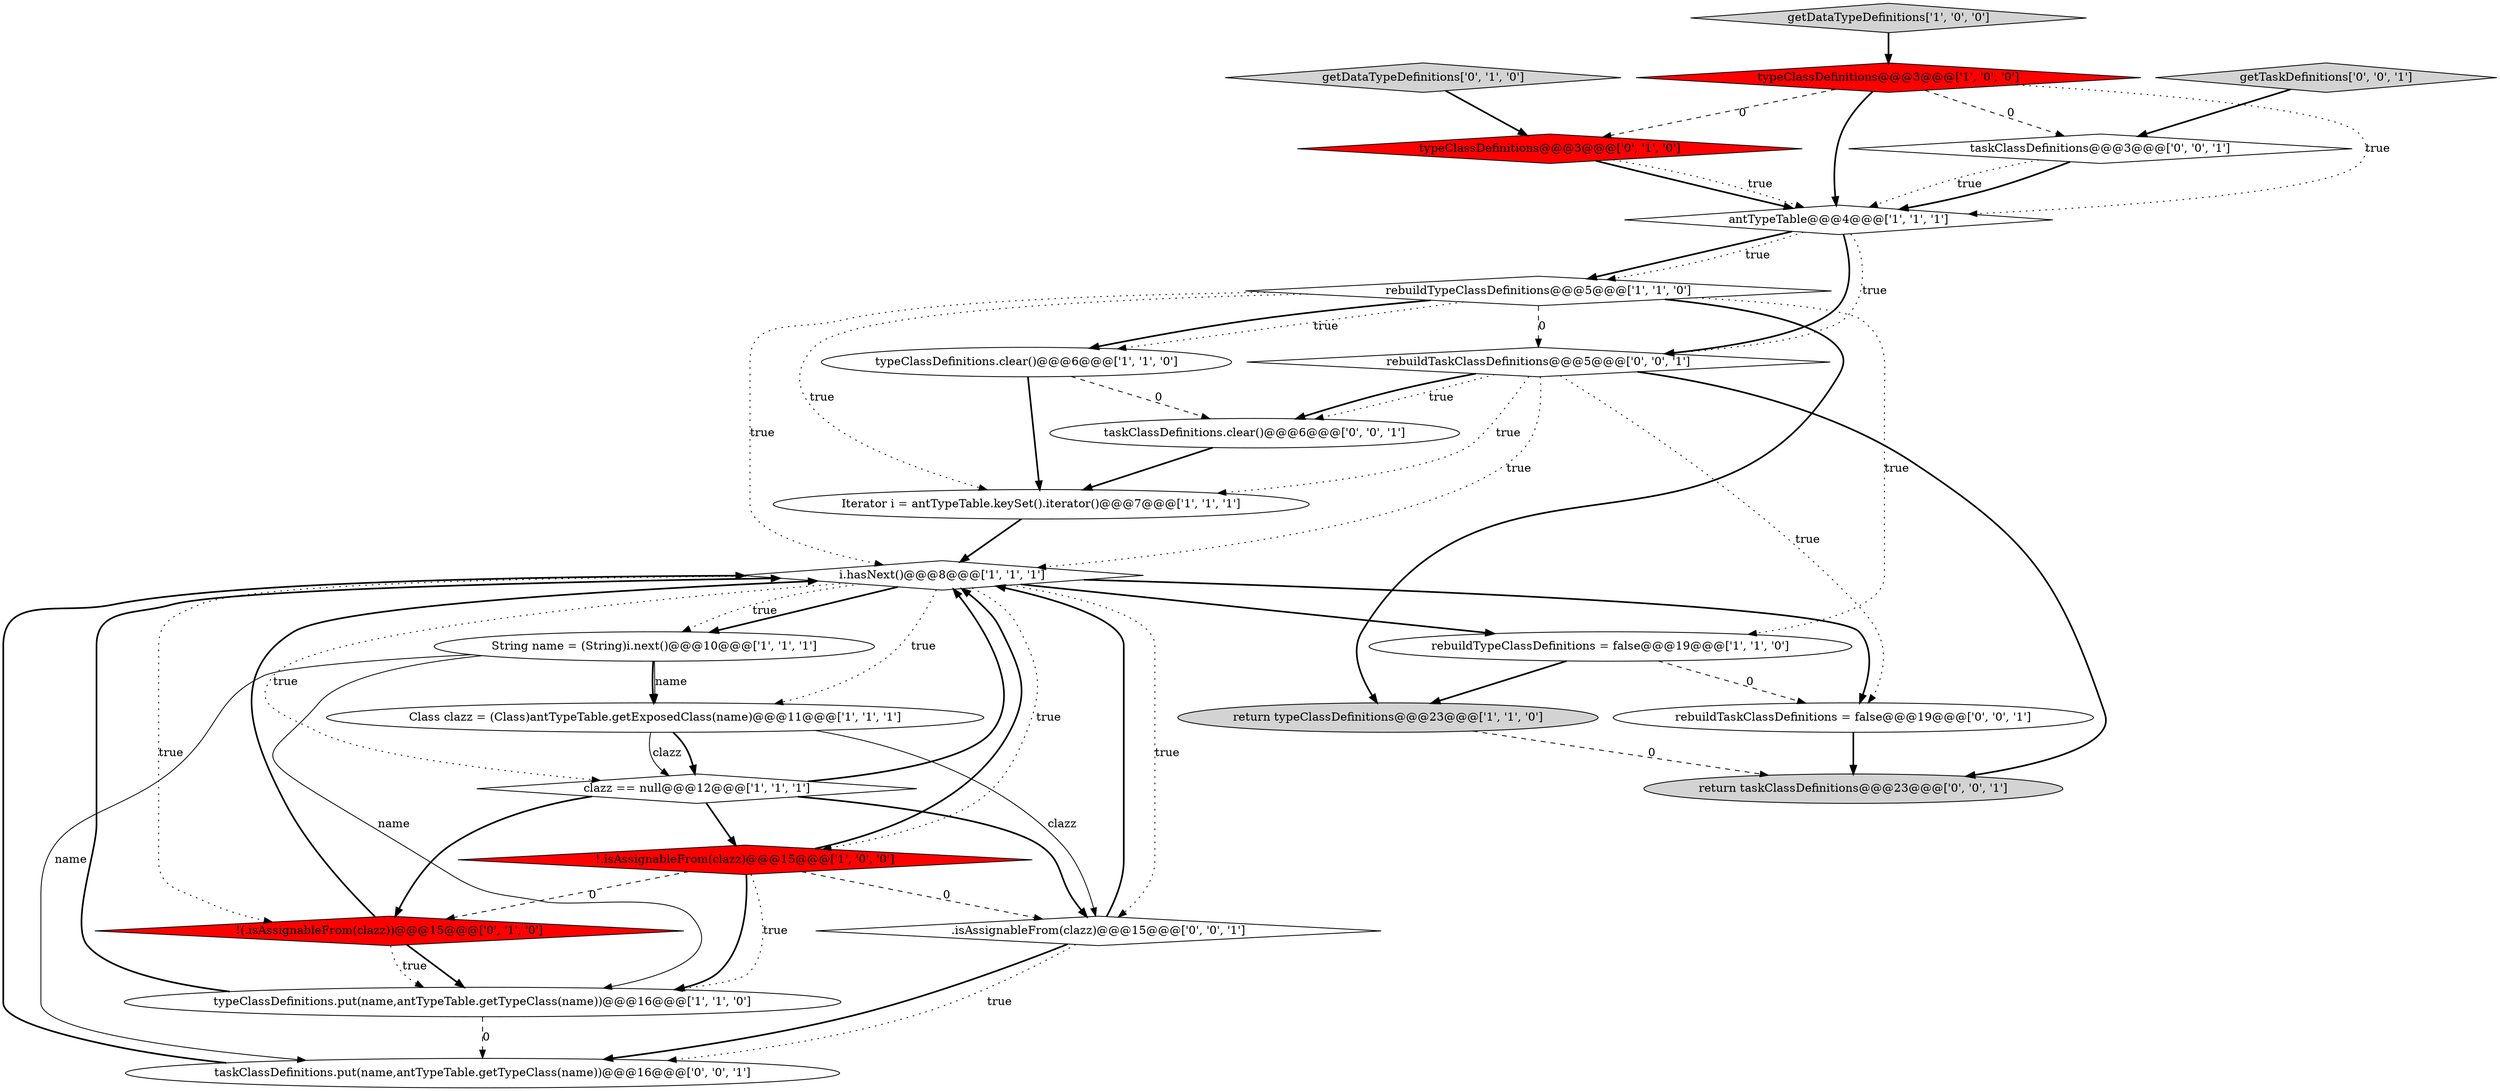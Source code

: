 digraph {
12 [style = filled, label = "getDataTypeDefinitions['1', '0', '0']", fillcolor = lightgray, shape = diamond image = "AAA0AAABBB1BBB"];
2 [style = filled, label = "return typeClassDefinitions@@@23@@@['1', '1', '0']", fillcolor = lightgray, shape = ellipse image = "AAA0AAABBB1BBB"];
0 [style = filled, label = "i.hasNext()@@@8@@@['1', '1', '1']", fillcolor = white, shape = diamond image = "AAA0AAABBB1BBB"];
6 [style = filled, label = "String name = (String)i.next()@@@10@@@['1', '1', '1']", fillcolor = white, shape = ellipse image = "AAA0AAABBB1BBB"];
9 [style = filled, label = "rebuildTypeClassDefinitions@@@5@@@['1', '1', '0']", fillcolor = white, shape = diamond image = "AAA0AAABBB1BBB"];
3 [style = filled, label = "clazz == null@@@12@@@['1', '1', '1']", fillcolor = white, shape = diamond image = "AAA0AAABBB1BBB"];
18 [style = filled, label = "getTaskDefinitions['0', '0', '1']", fillcolor = lightgray, shape = diamond image = "AAA0AAABBB3BBB"];
17 [style = filled, label = ".isAssignableFrom(clazz)@@@15@@@['0', '0', '1']", fillcolor = white, shape = diamond image = "AAA0AAABBB3BBB"];
14 [style = filled, label = "typeClassDefinitions@@@3@@@['0', '1', '0']", fillcolor = red, shape = diamond image = "AAA1AAABBB2BBB"];
22 [style = filled, label = "return taskClassDefinitions@@@23@@@['0', '0', '1']", fillcolor = lightgray, shape = ellipse image = "AAA0AAABBB3BBB"];
10 [style = filled, label = "typeClassDefinitions@@@3@@@['1', '0', '0']", fillcolor = red, shape = diamond image = "AAA1AAABBB1BBB"];
15 [style = filled, label = "!(.isAssignableFrom(clazz))@@@15@@@['0', '1', '0']", fillcolor = red, shape = diamond image = "AAA1AAABBB2BBB"];
13 [style = filled, label = "typeClassDefinitions.clear()@@@6@@@['1', '1', '0']", fillcolor = white, shape = ellipse image = "AAA0AAABBB1BBB"];
20 [style = filled, label = "taskClassDefinitions@@@3@@@['0', '0', '1']", fillcolor = white, shape = diamond image = "AAA0AAABBB3BBB"];
24 [style = filled, label = "taskClassDefinitions.put(name,antTypeTable.getTypeClass(name))@@@16@@@['0', '0', '1']", fillcolor = white, shape = ellipse image = "AAA0AAABBB3BBB"];
5 [style = filled, label = "antTypeTable@@@4@@@['1', '1', '1']", fillcolor = white, shape = diamond image = "AAA0AAABBB1BBB"];
23 [style = filled, label = "rebuildTaskClassDefinitions = false@@@19@@@['0', '0', '1']", fillcolor = white, shape = ellipse image = "AAA0AAABBB3BBB"];
19 [style = filled, label = "taskClassDefinitions.clear()@@@6@@@['0', '0', '1']", fillcolor = white, shape = ellipse image = "AAA0AAABBB3BBB"];
7 [style = filled, label = "typeClassDefinitions.put(name,antTypeTable.getTypeClass(name))@@@16@@@['1', '1', '0']", fillcolor = white, shape = ellipse image = "AAA0AAABBB1BBB"];
8 [style = filled, label = "Iterator i = antTypeTable.keySet().iterator()@@@7@@@['1', '1', '1']", fillcolor = white, shape = ellipse image = "AAA0AAABBB1BBB"];
16 [style = filled, label = "getDataTypeDefinitions['0', '1', '0']", fillcolor = lightgray, shape = diamond image = "AAA0AAABBB2BBB"];
11 [style = filled, label = "!.isAssignableFrom(clazz)@@@15@@@['1', '0', '0']", fillcolor = red, shape = diamond image = "AAA1AAABBB1BBB"];
1 [style = filled, label = "rebuildTypeClassDefinitions = false@@@19@@@['1', '1', '0']", fillcolor = white, shape = ellipse image = "AAA0AAABBB1BBB"];
21 [style = filled, label = "rebuildTaskClassDefinitions@@@5@@@['0', '0', '1']", fillcolor = white, shape = diamond image = "AAA0AAABBB3BBB"];
4 [style = filled, label = "Class clazz = (Class)antTypeTable.getExposedClass(name)@@@11@@@['1', '1', '1']", fillcolor = white, shape = ellipse image = "AAA0AAABBB1BBB"];
11->7 [style = dotted, label="true"];
6->4 [style = solid, label="name"];
4->3 [style = bold, label=""];
9->0 [style = dotted, label="true"];
15->7 [style = bold, label=""];
5->9 [style = bold, label=""];
21->19 [style = bold, label=""];
9->2 [style = bold, label=""];
0->6 [style = bold, label=""];
11->15 [style = dashed, label="0"];
24->0 [style = bold, label=""];
0->15 [style = dotted, label="true"];
21->0 [style = dotted, label="true"];
21->8 [style = dotted, label="true"];
0->4 [style = dotted, label="true"];
14->5 [style = bold, label=""];
3->11 [style = bold, label=""];
6->24 [style = solid, label="name"];
7->0 [style = bold, label=""];
3->15 [style = bold, label=""];
11->17 [style = dashed, label="0"];
13->19 [style = dashed, label="0"];
15->7 [style = dotted, label="true"];
0->6 [style = dotted, label="true"];
10->5 [style = dotted, label="true"];
19->8 [style = bold, label=""];
3->0 [style = bold, label=""];
20->5 [style = bold, label=""];
9->8 [style = dotted, label="true"];
8->0 [style = bold, label=""];
20->5 [style = dotted, label="true"];
5->21 [style = bold, label=""];
6->4 [style = bold, label=""];
18->20 [style = bold, label=""];
11->0 [style = bold, label=""];
12->10 [style = bold, label=""];
14->5 [style = dotted, label="true"];
17->0 [style = bold, label=""];
10->5 [style = bold, label=""];
0->23 [style = bold, label=""];
17->24 [style = bold, label=""];
23->22 [style = bold, label=""];
7->24 [style = dashed, label="0"];
21->22 [style = bold, label=""];
9->21 [style = dashed, label="0"];
21->23 [style = dotted, label="true"];
0->1 [style = bold, label=""];
15->0 [style = bold, label=""];
21->19 [style = dotted, label="true"];
9->13 [style = dotted, label="true"];
6->7 [style = solid, label="name"];
4->17 [style = solid, label="clazz"];
9->1 [style = dotted, label="true"];
5->9 [style = dotted, label="true"];
0->17 [style = dotted, label="true"];
5->21 [style = dotted, label="true"];
16->14 [style = bold, label=""];
3->17 [style = bold, label=""];
1->2 [style = bold, label=""];
10->20 [style = dashed, label="0"];
0->3 [style = dotted, label="true"];
13->8 [style = bold, label=""];
0->11 [style = dotted, label="true"];
4->3 [style = solid, label="clazz"];
1->23 [style = dashed, label="0"];
2->22 [style = dashed, label="0"];
10->14 [style = dashed, label="0"];
11->7 [style = bold, label=""];
17->24 [style = dotted, label="true"];
9->13 [style = bold, label=""];
}
